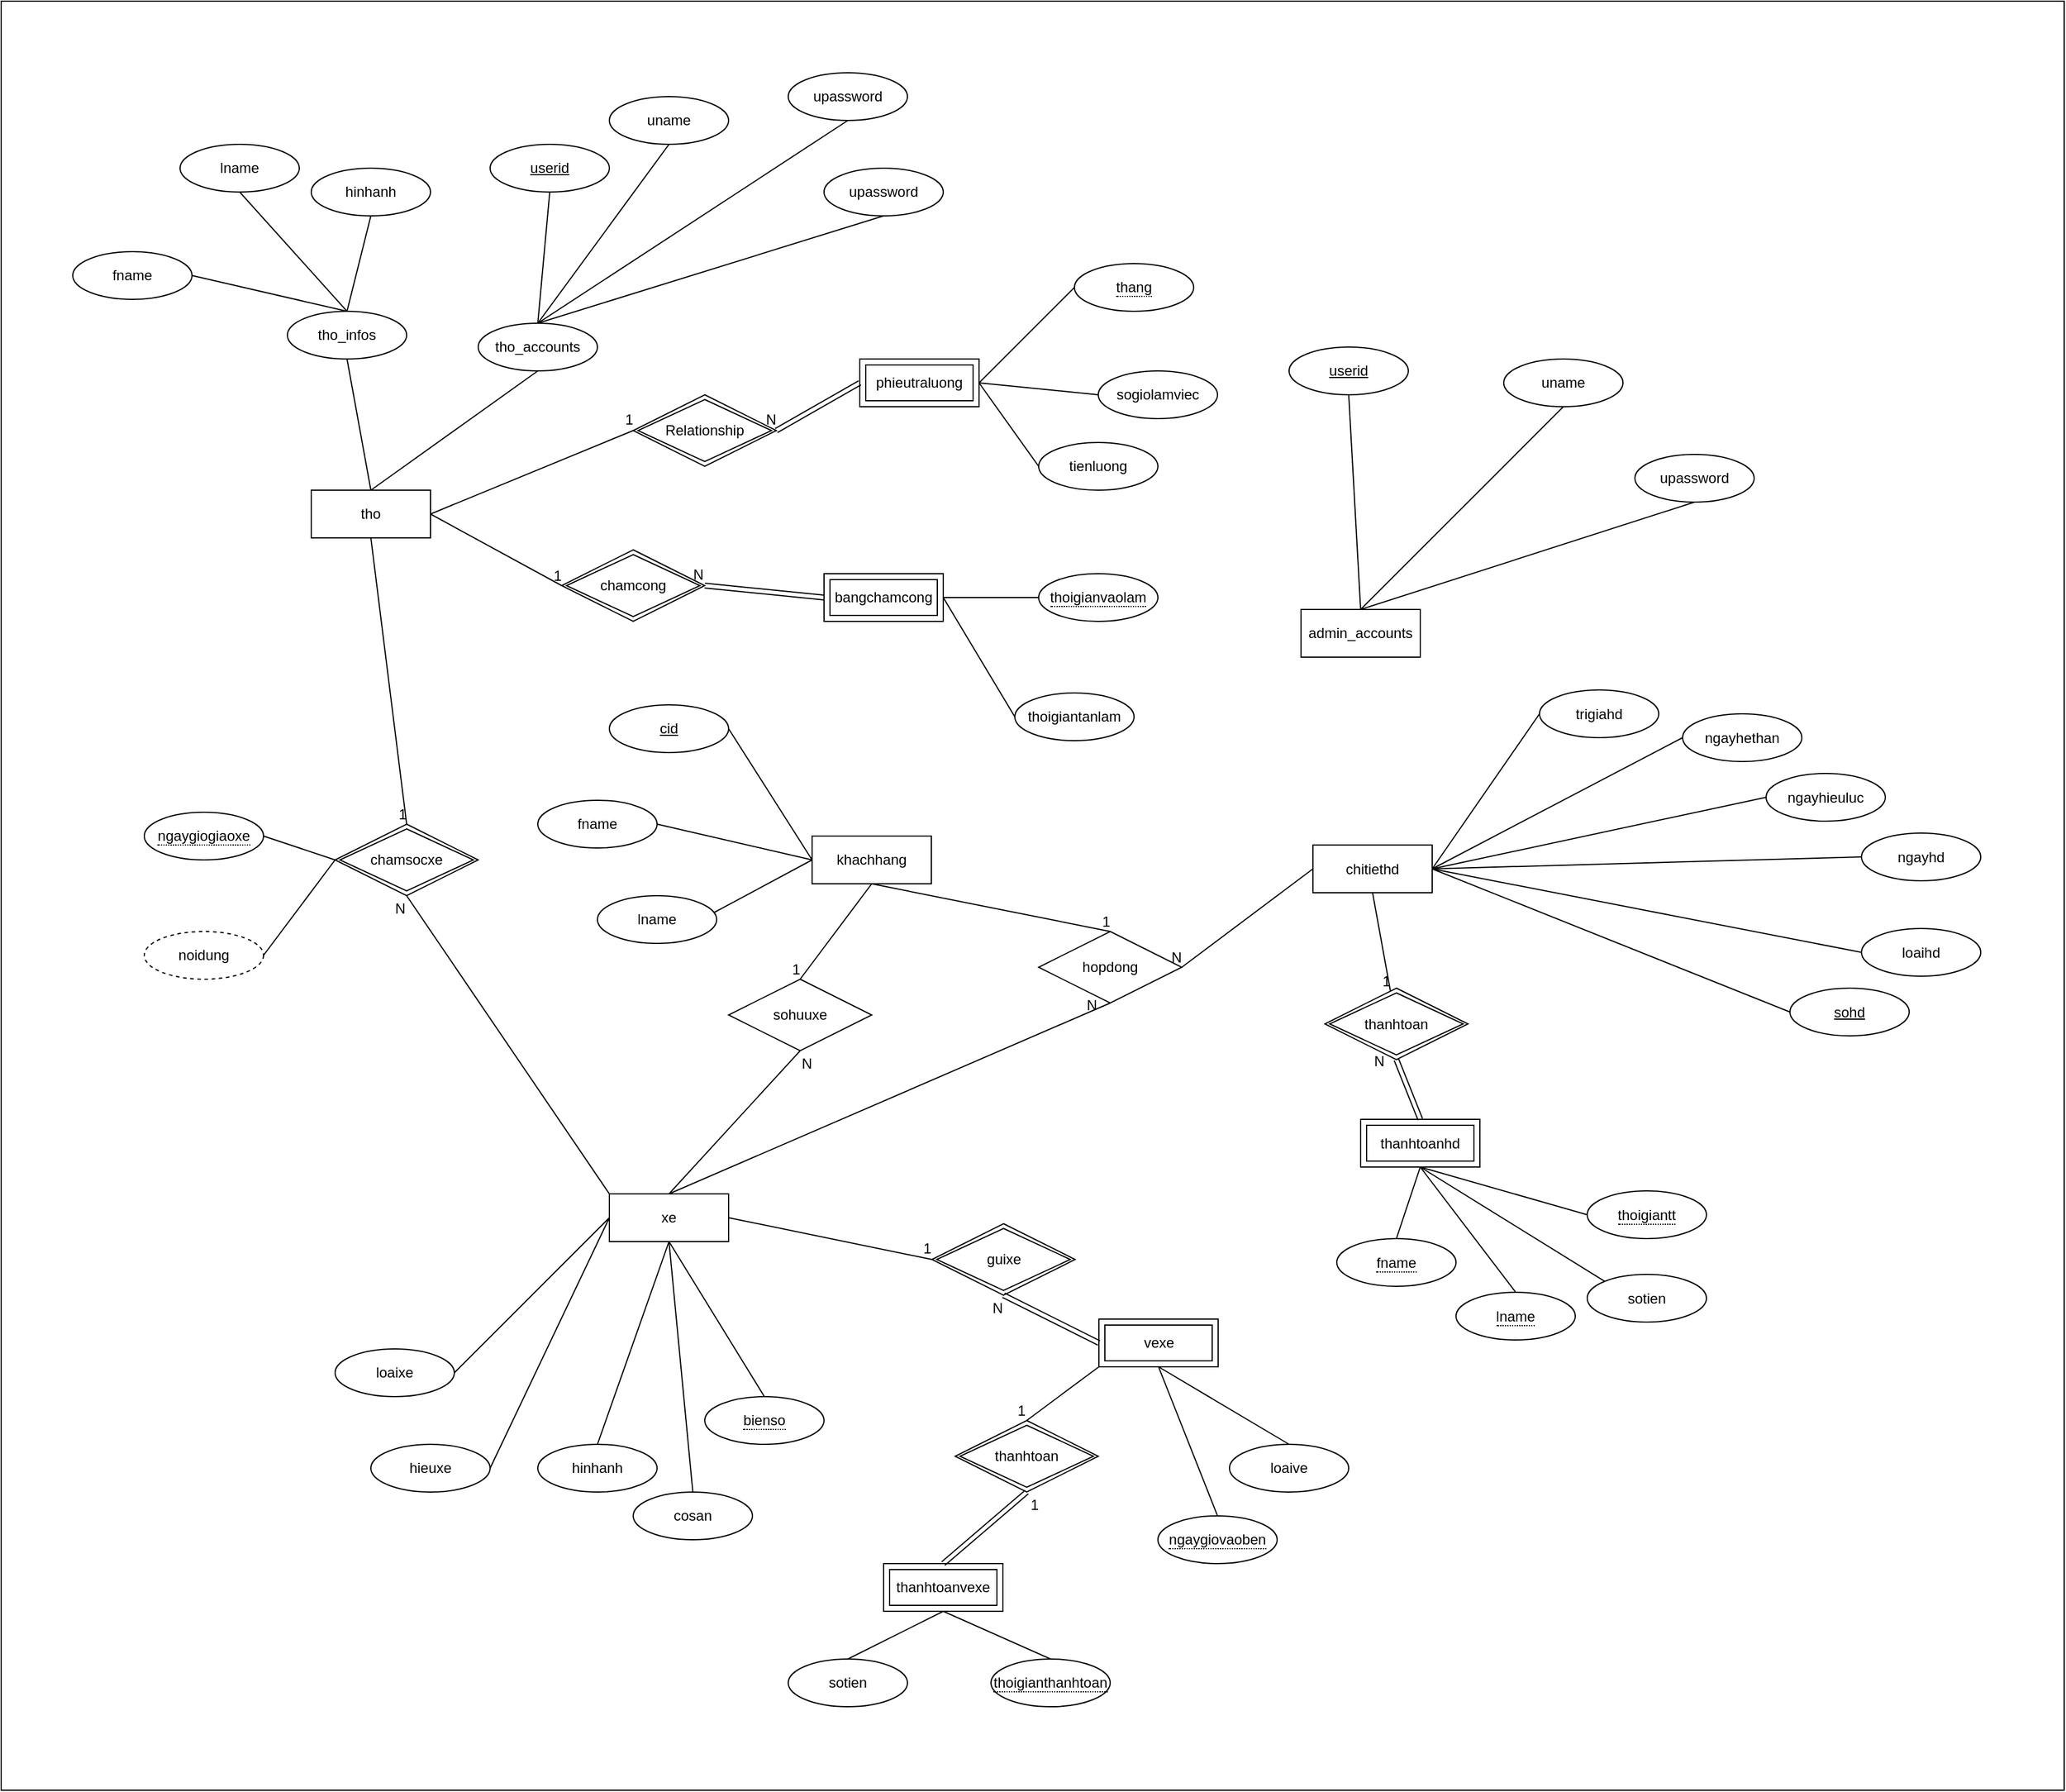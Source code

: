 <mxfile version="14.1.8" type="github">
  <diagram id="ImBW31V8x73wGrtlTKoX" name="Page-1">
    <mxGraphModel dx="7574" dy="1643" grid="1" gridSize="10" guides="1" tooltips="1" connect="1" arrows="1" fold="1" page="1" pageScale="1" pageWidth="4681" pageHeight="3300" math="0" shadow="0">
      <root>
        <mxCell id="0" />
        <mxCell id="1" parent="0" />
        <mxCell id="OUJD9KQhDzFp4-pU_mud-135" value="" style="rounded=0;whiteSpace=wrap;html=1;" vertex="1" parent="1">
          <mxGeometry x="-310" y="120" width="1730" height="1500" as="geometry" />
        </mxCell>
        <mxCell id="q2AAvGgdGorAU4NdcMrt-27" value="admin_accounts" style="whiteSpace=wrap;html=1;align=center;" parent="1" vertex="1">
          <mxGeometry x="780" y="630" width="100" height="40" as="geometry" />
        </mxCell>
        <mxCell id="q2AAvGgdGorAU4NdcMrt-29" value="userid" style="ellipse;whiteSpace=wrap;html=1;align=center;fontStyle=4;" parent="1" vertex="1">
          <mxGeometry x="770" y="410" width="100" height="40" as="geometry" />
        </mxCell>
        <mxCell id="q2AAvGgdGorAU4NdcMrt-30" value="" style="endArrow=none;html=1;rounded=0;exitX=0.5;exitY=1;exitDx=0;exitDy=0;entryX=0.5;entryY=0;entryDx=0;entryDy=0;" parent="1" source="q2AAvGgdGorAU4NdcMrt-29" target="q2AAvGgdGorAU4NdcMrt-27" edge="1">
          <mxGeometry relative="1" as="geometry">
            <mxPoint x="790" y="590" as="sourcePoint" />
            <mxPoint x="950" y="590" as="targetPoint" />
          </mxGeometry>
        </mxCell>
        <mxCell id="q2AAvGgdGorAU4NdcMrt-31" value="uname" style="ellipse;whiteSpace=wrap;html=1;align=center;" parent="1" vertex="1">
          <mxGeometry x="950" y="420" width="100" height="40" as="geometry" />
        </mxCell>
        <mxCell id="q2AAvGgdGorAU4NdcMrt-32" value="upassword" style="ellipse;whiteSpace=wrap;html=1;align=center;" parent="1" vertex="1">
          <mxGeometry x="1060" y="500" width="100" height="40" as="geometry" />
        </mxCell>
        <mxCell id="q2AAvGgdGorAU4NdcMrt-33" value="" style="endArrow=none;html=1;rounded=0;exitX=0.5;exitY=1;exitDx=0;exitDy=0;entryX=0.5;entryY=0;entryDx=0;entryDy=0;" parent="1" source="q2AAvGgdGorAU4NdcMrt-31" target="q2AAvGgdGorAU4NdcMrt-27" edge="1">
          <mxGeometry relative="1" as="geometry">
            <mxPoint x="790" y="590" as="sourcePoint" />
            <mxPoint x="950" y="590" as="targetPoint" />
          </mxGeometry>
        </mxCell>
        <mxCell id="q2AAvGgdGorAU4NdcMrt-35" value="" style="endArrow=none;html=1;rounded=0;entryX=0.5;entryY=1;entryDx=0;entryDy=0;exitX=0.5;exitY=0;exitDx=0;exitDy=0;" parent="1" target="q2AAvGgdGorAU4NdcMrt-32" edge="1" source="q2AAvGgdGorAU4NdcMrt-27">
          <mxGeometry relative="1" as="geometry">
            <mxPoint x="870" y="570" as="sourcePoint" />
            <mxPoint x="950" y="590" as="targetPoint" />
          </mxGeometry>
        </mxCell>
        <mxCell id="q2AAvGgdGorAU4NdcMrt-37" value="userid" style="ellipse;whiteSpace=wrap;html=1;align=center;fontStyle=4;" parent="1" vertex="1">
          <mxGeometry x="100" y="240" width="100" height="40" as="geometry" />
        </mxCell>
        <mxCell id="q2AAvGgdGorAU4NdcMrt-38" value="" style="endArrow=none;html=1;rounded=0;exitX=0.5;exitY=1;exitDx=0;exitDy=0;entryX=0.5;entryY=0;entryDx=0;entryDy=0;" parent="1" source="q2AAvGgdGorAU4NdcMrt-37" target="OUJD9KQhDzFp4-pU_mud-65" edge="1">
          <mxGeometry relative="1" as="geometry">
            <mxPoint x="50" y="490" as="sourcePoint" />
            <mxPoint x="90" y="480" as="targetPoint" />
          </mxGeometry>
        </mxCell>
        <mxCell id="q2AAvGgdGorAU4NdcMrt-39" value="uname" style="ellipse;whiteSpace=wrap;html=1;align=center;" parent="1" vertex="1">
          <mxGeometry x="200" y="200" width="100" height="40" as="geometry" />
        </mxCell>
        <mxCell id="q2AAvGgdGorAU4NdcMrt-40" value="upassword" style="ellipse;whiteSpace=wrap;html=1;align=center;" parent="1" vertex="1">
          <mxGeometry x="350" y="180" width="100" height="40" as="geometry" />
        </mxCell>
        <mxCell id="q2AAvGgdGorAU4NdcMrt-41" value="" style="endArrow=none;html=1;rounded=0;exitX=0.5;exitY=1;exitDx=0;exitDy=0;entryX=0.5;entryY=0;entryDx=0;entryDy=0;" parent="1" source="q2AAvGgdGorAU4NdcMrt-39" target="OUJD9KQhDzFp4-pU_mud-65" edge="1">
          <mxGeometry relative="1" as="geometry">
            <mxPoint x="50" y="490" as="sourcePoint" />
            <mxPoint x="120" y="480" as="targetPoint" />
          </mxGeometry>
        </mxCell>
        <mxCell id="q2AAvGgdGorAU4NdcMrt-42" value="" style="endArrow=none;html=1;rounded=0;entryX=0.5;entryY=1;entryDx=0;entryDy=0;exitX=0.5;exitY=0;exitDx=0;exitDy=0;" parent="1" target="q2AAvGgdGorAU4NdcMrt-40" edge="1" source="OUJD9KQhDzFp4-pU_mud-65">
          <mxGeometry relative="1" as="geometry">
            <mxPoint x="130" y="470" as="sourcePoint" />
            <mxPoint x="210" y="490" as="targetPoint" />
          </mxGeometry>
        </mxCell>
        <mxCell id="q2AAvGgdGorAU4NdcMrt-43" value="upassword" style="ellipse;whiteSpace=wrap;html=1;align=center;" parent="1" vertex="1">
          <mxGeometry x="380" y="260" width="100" height="40" as="geometry" />
        </mxCell>
        <mxCell id="q2AAvGgdGorAU4NdcMrt-47" value="" style="endArrow=none;html=1;rounded=0;entryX=0.5;entryY=1;entryDx=0;entryDy=0;exitX=0.5;exitY=0;exitDx=0;exitDy=0;" parent="1" source="OUJD9KQhDzFp4-pU_mud-65" target="q2AAvGgdGorAU4NdcMrt-43" edge="1">
          <mxGeometry relative="1" as="geometry">
            <mxPoint x="90" y="480" as="sourcePoint" />
            <mxPoint x="190" y="480" as="targetPoint" />
          </mxGeometry>
        </mxCell>
        <mxCell id="OUJD9KQhDzFp4-pU_mud-1" value="khachhang" style="whiteSpace=wrap;html=1;align=center;" vertex="1" parent="1">
          <mxGeometry x="370" y="820" width="100" height="40" as="geometry" />
        </mxCell>
        <mxCell id="OUJD9KQhDzFp4-pU_mud-2" value="cid" style="ellipse;whiteSpace=wrap;html=1;align=center;fontStyle=4;" vertex="1" parent="1">
          <mxGeometry x="200" y="710" width="100" height="40" as="geometry" />
        </mxCell>
        <mxCell id="OUJD9KQhDzFp4-pU_mud-3" value="fname" style="ellipse;whiteSpace=wrap;html=1;align=center;" vertex="1" parent="1">
          <mxGeometry x="140" y="790" width="100" height="40" as="geometry" />
        </mxCell>
        <mxCell id="OUJD9KQhDzFp4-pU_mud-4" value="lname" style="ellipse;whiteSpace=wrap;html=1;align=center;" vertex="1" parent="1">
          <mxGeometry x="190" y="870" width="100" height="40" as="geometry" />
        </mxCell>
        <mxCell id="OUJD9KQhDzFp4-pU_mud-5" value="" style="endArrow=none;html=1;rounded=0;exitX=1;exitY=0.5;exitDx=0;exitDy=0;entryX=0;entryY=0.5;entryDx=0;entryDy=0;" edge="1" parent="1" source="OUJD9KQhDzFp4-pU_mud-3" target="OUJD9KQhDzFp4-pU_mud-1">
          <mxGeometry relative="1" as="geometry">
            <mxPoint x="280" y="840" as="sourcePoint" />
            <mxPoint x="440" y="840" as="targetPoint" />
          </mxGeometry>
        </mxCell>
        <mxCell id="OUJD9KQhDzFp4-pU_mud-6" value="" style="endArrow=none;html=1;rounded=0;exitX=0.98;exitY=0.35;exitDx=0;exitDy=0;exitPerimeter=0;entryX=0;entryY=0.5;entryDx=0;entryDy=0;" edge="1" parent="1" source="OUJD9KQhDzFp4-pU_mud-4" target="OUJD9KQhDzFp4-pU_mud-1">
          <mxGeometry relative="1" as="geometry">
            <mxPoint x="280" y="840" as="sourcePoint" />
            <mxPoint x="440" y="840" as="targetPoint" />
          </mxGeometry>
        </mxCell>
        <mxCell id="OUJD9KQhDzFp4-pU_mud-7" value="" style="endArrow=none;html=1;rounded=0;exitX=1;exitY=0.5;exitDx=0;exitDy=0;entryX=0;entryY=0.5;entryDx=0;entryDy=0;" edge="1" parent="1" source="OUJD9KQhDzFp4-pU_mud-2" target="OUJD9KQhDzFp4-pU_mud-1">
          <mxGeometry relative="1" as="geometry">
            <mxPoint x="280" y="840" as="sourcePoint" />
            <mxPoint x="440" y="840" as="targetPoint" />
          </mxGeometry>
        </mxCell>
        <mxCell id="OUJD9KQhDzFp4-pU_mud-8" value="xe" style="whiteSpace=wrap;html=1;align=center;" vertex="1" parent="1">
          <mxGeometry x="200" y="1120" width="100" height="40" as="geometry" />
        </mxCell>
        <mxCell id="OUJD9KQhDzFp4-pU_mud-9" value="&lt;span style=&quot;border-bottom: 1px dotted&quot;&gt;bienso&lt;/span&gt;" style="ellipse;whiteSpace=wrap;html=1;align=center;" vertex="1" parent="1">
          <mxGeometry x="280" y="1290" width="100" height="40" as="geometry" />
        </mxCell>
        <mxCell id="OUJD9KQhDzFp4-pU_mud-10" value="loaixe" style="ellipse;whiteSpace=wrap;html=1;align=center;" vertex="1" parent="1">
          <mxGeometry x="-30" y="1250" width="100" height="40" as="geometry" />
        </mxCell>
        <mxCell id="OUJD9KQhDzFp4-pU_mud-11" value="hinhanh" style="ellipse;whiteSpace=wrap;html=1;align=center;" vertex="1" parent="1">
          <mxGeometry x="140" y="1330" width="100" height="40" as="geometry" />
        </mxCell>
        <mxCell id="OUJD9KQhDzFp4-pU_mud-12" value="hieuxe" style="ellipse;whiteSpace=wrap;html=1;align=center;" vertex="1" parent="1">
          <mxGeometry y="1330" width="100" height="40" as="geometry" />
        </mxCell>
        <mxCell id="OUJD9KQhDzFp4-pU_mud-13" value="" style="endArrow=none;html=1;rounded=0;exitX=1;exitY=0.5;exitDx=0;exitDy=0;entryX=0;entryY=0.5;entryDx=0;entryDy=0;" edge="1" parent="1" source="OUJD9KQhDzFp4-pU_mud-10" target="OUJD9KQhDzFp4-pU_mud-8">
          <mxGeometry relative="1" as="geometry">
            <mxPoint x="60" y="1060" as="sourcePoint" />
            <mxPoint x="220" y="1060" as="targetPoint" />
          </mxGeometry>
        </mxCell>
        <mxCell id="OUJD9KQhDzFp4-pU_mud-14" value="" style="endArrow=none;html=1;rounded=0;exitX=1;exitY=0.5;exitDx=0;exitDy=0;entryX=0;entryY=0.5;entryDx=0;entryDy=0;" edge="1" parent="1" source="OUJD9KQhDzFp4-pU_mud-12" target="OUJD9KQhDzFp4-pU_mud-8">
          <mxGeometry relative="1" as="geometry">
            <mxPoint x="50" y="1160" as="sourcePoint" />
            <mxPoint x="210" y="1150" as="targetPoint" />
          </mxGeometry>
        </mxCell>
        <mxCell id="OUJD9KQhDzFp4-pU_mud-15" value="" style="endArrow=none;html=1;rounded=0;exitX=0.5;exitY=0;exitDx=0;exitDy=0;entryX=0.5;entryY=1;entryDx=0;entryDy=0;" edge="1" parent="1" source="OUJD9KQhDzFp4-pU_mud-11" target="OUJD9KQhDzFp4-pU_mud-8">
          <mxGeometry relative="1" as="geometry">
            <mxPoint x="80" y="1230" as="sourcePoint" />
            <mxPoint x="210" y="1150" as="targetPoint" />
          </mxGeometry>
        </mxCell>
        <mxCell id="OUJD9KQhDzFp4-pU_mud-16" value="" style="endArrow=none;html=1;rounded=0;exitX=0.5;exitY=0;exitDx=0;exitDy=0;entryX=0.5;entryY=1;entryDx=0;entryDy=0;" edge="1" parent="1" source="OUJD9KQhDzFp4-pU_mud-9" target="OUJD9KQhDzFp4-pU_mud-8">
          <mxGeometry relative="1" as="geometry">
            <mxPoint x="140" y="1270" as="sourcePoint" />
            <mxPoint x="260" y="1170" as="targetPoint" />
          </mxGeometry>
        </mxCell>
        <mxCell id="OUJD9KQhDzFp4-pU_mud-17" value="cosan" style="ellipse;whiteSpace=wrap;html=1;align=center;" vertex="1" parent="1">
          <mxGeometry x="220" y="1370" width="100" height="40" as="geometry" />
        </mxCell>
        <mxCell id="OUJD9KQhDzFp4-pU_mud-18" value="" style="endArrow=none;html=1;rounded=0;entryX=0.5;entryY=0;entryDx=0;entryDy=0;exitX=0.5;exitY=1;exitDx=0;exitDy=0;" edge="1" parent="1" source="OUJD9KQhDzFp4-pU_mud-8" target="OUJD9KQhDzFp4-pU_mud-17">
          <mxGeometry relative="1" as="geometry">
            <mxPoint x="60" y="1160" as="sourcePoint" />
            <mxPoint x="220" y="1160" as="targetPoint" />
          </mxGeometry>
        </mxCell>
        <mxCell id="OUJD9KQhDzFp4-pU_mud-19" value="sohuuxe" style="shape=rhombus;perimeter=rhombusPerimeter;whiteSpace=wrap;html=1;align=center;" vertex="1" parent="1">
          <mxGeometry x="300" y="940" width="120" height="60" as="geometry" />
        </mxCell>
        <mxCell id="OUJD9KQhDzFp4-pU_mud-20" value="chitiethd" style="whiteSpace=wrap;html=1;align=center;" vertex="1" parent="1">
          <mxGeometry x="790" y="827.5" width="100" height="40" as="geometry" />
        </mxCell>
        <mxCell id="OUJD9KQhDzFp4-pU_mud-21" value="sohd" style="ellipse;whiteSpace=wrap;html=1;align=center;fontStyle=4;" vertex="1" parent="1">
          <mxGeometry x="1190" y="947.5" width="100" height="40" as="geometry" />
        </mxCell>
        <mxCell id="OUJD9KQhDzFp4-pU_mud-22" value="loaihd" style="ellipse;whiteSpace=wrap;html=1;align=center;" vertex="1" parent="1">
          <mxGeometry x="1250" y="897.5" width="100" height="40" as="geometry" />
        </mxCell>
        <mxCell id="OUJD9KQhDzFp4-pU_mud-23" value="ngayhd" style="ellipse;whiteSpace=wrap;html=1;align=center;" vertex="1" parent="1">
          <mxGeometry x="1250" y="817.5" width="100" height="40" as="geometry" />
        </mxCell>
        <mxCell id="OUJD9KQhDzFp4-pU_mud-24" value="ngayhieuluc" style="ellipse;whiteSpace=wrap;html=1;align=center;" vertex="1" parent="1">
          <mxGeometry x="1170" y="767.5" width="100" height="40" as="geometry" />
        </mxCell>
        <mxCell id="OUJD9KQhDzFp4-pU_mud-25" value="ngayhethan" style="ellipse;whiteSpace=wrap;html=1;align=center;" vertex="1" parent="1">
          <mxGeometry x="1100" y="717.5" width="100" height="40" as="geometry" />
        </mxCell>
        <mxCell id="OUJD9KQhDzFp4-pU_mud-26" value="trigiahd" style="ellipse;whiteSpace=wrap;html=1;align=center;" vertex="1" parent="1">
          <mxGeometry x="980" y="697.5" width="100" height="40" as="geometry" />
        </mxCell>
        <mxCell id="OUJD9KQhDzFp4-pU_mud-27" value="" style="endArrow=none;html=1;rounded=0;exitX=0;exitY=0.5;exitDx=0;exitDy=0;entryX=1;entryY=0.5;entryDx=0;entryDy=0;" edge="1" parent="1" source="OUJD9KQhDzFp4-pU_mud-21" target="OUJD9KQhDzFp4-pU_mud-20">
          <mxGeometry relative="1" as="geometry">
            <mxPoint x="760" y="847.5" as="sourcePoint" />
            <mxPoint x="920" y="847.5" as="targetPoint" />
          </mxGeometry>
        </mxCell>
        <mxCell id="OUJD9KQhDzFp4-pU_mud-28" value="" style="endArrow=none;html=1;rounded=0;exitX=0;exitY=0.5;exitDx=0;exitDy=0;entryX=1;entryY=0.5;entryDx=0;entryDy=0;" edge="1" parent="1" source="OUJD9KQhDzFp4-pU_mud-22" target="OUJD9KQhDzFp4-pU_mud-20">
          <mxGeometry relative="1" as="geometry">
            <mxPoint x="740" y="967.5" as="sourcePoint" />
            <mxPoint x="850" y="877.5" as="targetPoint" />
          </mxGeometry>
        </mxCell>
        <mxCell id="OUJD9KQhDzFp4-pU_mud-29" value="" style="endArrow=none;html=1;rounded=0;exitX=0;exitY=0.5;exitDx=0;exitDy=0;entryX=1;entryY=0.5;entryDx=0;entryDy=0;" edge="1" parent="1" source="OUJD9KQhDzFp4-pU_mud-23" target="OUJD9KQhDzFp4-pU_mud-20">
          <mxGeometry relative="1" as="geometry">
            <mxPoint x="810" y="1037.5" as="sourcePoint" />
            <mxPoint x="850" y="877.5" as="targetPoint" />
          </mxGeometry>
        </mxCell>
        <mxCell id="OUJD9KQhDzFp4-pU_mud-30" value="" style="endArrow=none;html=1;rounded=0;exitX=0;exitY=0.5;exitDx=0;exitDy=0;entryX=1;entryY=0.5;entryDx=0;entryDy=0;" edge="1" parent="1" source="OUJD9KQhDzFp4-pU_mud-24" target="OUJD9KQhDzFp4-pU_mud-20">
          <mxGeometry relative="1" as="geometry">
            <mxPoint x="920" y="1047.5" as="sourcePoint" />
            <mxPoint x="850" y="877.5" as="targetPoint" />
          </mxGeometry>
        </mxCell>
        <mxCell id="OUJD9KQhDzFp4-pU_mud-32" value="" style="endArrow=none;html=1;rounded=0;entryX=0;entryY=0.5;entryDx=0;entryDy=0;exitX=1;exitY=0.5;exitDx=0;exitDy=0;" edge="1" parent="1" source="OUJD9KQhDzFp4-pU_mud-20" target="OUJD9KQhDzFp4-pU_mud-26">
          <mxGeometry relative="1" as="geometry">
            <mxPoint x="760" y="847.5" as="sourcePoint" />
            <mxPoint x="920" y="847.5" as="targetPoint" />
          </mxGeometry>
        </mxCell>
        <mxCell id="OUJD9KQhDzFp4-pU_mud-33" value="" style="endArrow=none;html=1;rounded=0;entryX=0;entryY=0.5;entryDx=0;entryDy=0;exitX=1;exitY=0.5;exitDx=0;exitDy=0;" edge="1" parent="1" source="OUJD9KQhDzFp4-pU_mud-20" target="OUJD9KQhDzFp4-pU_mud-25">
          <mxGeometry relative="1" as="geometry">
            <mxPoint x="760" y="847.5" as="sourcePoint" />
            <mxPoint x="920" y="847.5" as="targetPoint" />
          </mxGeometry>
        </mxCell>
        <mxCell id="OUJD9KQhDzFp4-pU_mud-34" value="" style="endArrow=none;html=1;rounded=0;exitX=0.5;exitY=1;exitDx=0;exitDy=0;entryX=0.5;entryY=0;entryDx=0;entryDy=0;" edge="1" parent="1" source="OUJD9KQhDzFp4-pU_mud-1" target="OUJD9KQhDzFp4-pU_mud-19">
          <mxGeometry relative="1" as="geometry">
            <mxPoint x="700" y="900" as="sourcePoint" />
            <mxPoint x="860" y="900" as="targetPoint" />
          </mxGeometry>
        </mxCell>
        <mxCell id="OUJD9KQhDzFp4-pU_mud-35" value="1" style="resizable=0;html=1;align=right;verticalAlign=bottom;" connectable="0" vertex="1" parent="OUJD9KQhDzFp4-pU_mud-34">
          <mxGeometry x="1" relative="1" as="geometry" />
        </mxCell>
        <mxCell id="OUJD9KQhDzFp4-pU_mud-36" value="" style="endArrow=none;html=1;rounded=0;entryX=0.5;entryY=1;entryDx=0;entryDy=0;exitX=0.5;exitY=0;exitDx=0;exitDy=0;" edge="1" parent="1" source="OUJD9KQhDzFp4-pU_mud-8" target="OUJD9KQhDzFp4-pU_mud-19">
          <mxGeometry relative="1" as="geometry">
            <mxPoint x="620" y="990" as="sourcePoint" />
            <mxPoint x="780" y="990" as="targetPoint" />
          </mxGeometry>
        </mxCell>
        <mxCell id="OUJD9KQhDzFp4-pU_mud-37" value="N" style="resizable=0;html=1;align=right;verticalAlign=bottom;" connectable="0" vertex="1" parent="OUJD9KQhDzFp4-pU_mud-36">
          <mxGeometry x="1" relative="1" as="geometry">
            <mxPoint x="10.25" y="20.08" as="offset" />
          </mxGeometry>
        </mxCell>
        <mxCell id="OUJD9KQhDzFp4-pU_mud-38" value="hopdong" style="shape=rhombus;perimeter=rhombusPerimeter;whiteSpace=wrap;html=1;align=center;" vertex="1" parent="1">
          <mxGeometry x="560" y="900" width="120" height="60" as="geometry" />
        </mxCell>
        <mxCell id="OUJD9KQhDzFp4-pU_mud-39" value="" style="endArrow=none;html=1;rounded=0;exitX=0.5;exitY=1;exitDx=0;exitDy=0;entryX=0.5;entryY=0;entryDx=0;entryDy=0;" edge="1" parent="1" source="OUJD9KQhDzFp4-pU_mud-1" target="OUJD9KQhDzFp4-pU_mud-38">
          <mxGeometry relative="1" as="geometry">
            <mxPoint x="450" y="900" as="sourcePoint" />
            <mxPoint x="780" y="990" as="targetPoint" />
          </mxGeometry>
        </mxCell>
        <mxCell id="OUJD9KQhDzFp4-pU_mud-40" value="1" style="resizable=0;html=1;align=right;verticalAlign=bottom;" connectable="0" vertex="1" parent="OUJD9KQhDzFp4-pU_mud-39">
          <mxGeometry x="1" relative="1" as="geometry" />
        </mxCell>
        <mxCell id="OUJD9KQhDzFp4-pU_mud-43" value="" style="endArrow=none;html=1;rounded=0;exitX=0.5;exitY=0;exitDx=0;exitDy=0;entryX=0.5;entryY=1;entryDx=0;entryDy=0;" edge="1" parent="1" source="OUJD9KQhDzFp4-pU_mud-8" target="OUJD9KQhDzFp4-pU_mud-38">
          <mxGeometry relative="1" as="geometry">
            <mxPoint x="590" y="1040" as="sourcePoint" />
            <mxPoint x="780" y="990" as="targetPoint" />
          </mxGeometry>
        </mxCell>
        <mxCell id="OUJD9KQhDzFp4-pU_mud-44" value="N" style="resizable=0;html=1;align=right;verticalAlign=bottom;" connectable="0" vertex="1" parent="OUJD9KQhDzFp4-pU_mud-43">
          <mxGeometry x="1" relative="1" as="geometry">
            <mxPoint x="-10.21" y="10.43" as="offset" />
          </mxGeometry>
        </mxCell>
        <mxCell id="OUJD9KQhDzFp4-pU_mud-45" value="" style="endArrow=none;html=1;rounded=0;exitX=0;exitY=0.5;exitDx=0;exitDy=0;entryX=1;entryY=0.5;entryDx=0;entryDy=0;" edge="1" parent="1" source="OUJD9KQhDzFp4-pU_mud-20" target="OUJD9KQhDzFp4-pU_mud-38">
          <mxGeometry relative="1" as="geometry">
            <mxPoint x="770" y="1000" as="sourcePoint" />
            <mxPoint x="780" y="990" as="targetPoint" />
          </mxGeometry>
        </mxCell>
        <mxCell id="OUJD9KQhDzFp4-pU_mud-46" value="N" style="resizable=0;html=1;align=right;verticalAlign=bottom;" connectable="0" vertex="1" parent="OUJD9KQhDzFp4-pU_mud-45">
          <mxGeometry x="1" relative="1" as="geometry" />
        </mxCell>
        <mxCell id="OUJD9KQhDzFp4-pU_mud-47" value="vexe" style="shape=ext;margin=3;double=1;whiteSpace=wrap;html=1;align=center;" vertex="1" parent="1">
          <mxGeometry x="610.52" y="1225" width="100" height="40" as="geometry" />
        </mxCell>
        <mxCell id="OUJD9KQhDzFp4-pU_mud-48" value="&lt;span style=&quot;border-bottom: 1px dotted&quot;&gt;ngaygiovaoben&lt;/span&gt;" style="ellipse;whiteSpace=wrap;html=1;align=center;" vertex="1" parent="1">
          <mxGeometry x="660" y="1390" width="100" height="40" as="geometry" />
        </mxCell>
        <mxCell id="OUJD9KQhDzFp4-pU_mud-49" value="loaive" style="ellipse;whiteSpace=wrap;html=1;align=center;" vertex="1" parent="1">
          <mxGeometry x="720" y="1330" width="100" height="40" as="geometry" />
        </mxCell>
        <mxCell id="OUJD9KQhDzFp4-pU_mud-50" value="" style="endArrow=none;html=1;rounded=0;exitX=0.5;exitY=1;exitDx=0;exitDy=0;entryX=0.5;entryY=0;entryDx=0;entryDy=0;" edge="1" parent="1" source="OUJD9KQhDzFp4-pU_mud-47" target="OUJD9KQhDzFp4-pU_mud-48">
          <mxGeometry relative="1" as="geometry">
            <mxPoint x="670.52" y="1275" as="sourcePoint" />
            <mxPoint x="820.52" y="1275" as="targetPoint" />
          </mxGeometry>
        </mxCell>
        <mxCell id="OUJD9KQhDzFp4-pU_mud-51" value="" style="endArrow=none;html=1;rounded=0;exitX=0.5;exitY=1;exitDx=0;exitDy=0;entryX=0.5;entryY=0;entryDx=0;entryDy=0;" edge="1" parent="1" source="OUJD9KQhDzFp4-pU_mud-47" target="OUJD9KQhDzFp4-pU_mud-49">
          <mxGeometry relative="1" as="geometry">
            <mxPoint x="670.52" y="1275" as="sourcePoint" />
            <mxPoint x="610.52" y="1365" as="targetPoint" />
          </mxGeometry>
        </mxCell>
        <mxCell id="OUJD9KQhDzFp4-pU_mud-52" value="guixe" style="shape=rhombus;double=1;perimeter=rhombusPerimeter;whiteSpace=wrap;html=1;align=center;" vertex="1" parent="1">
          <mxGeometry x="470.52" y="1145" width="120" height="60" as="geometry" />
        </mxCell>
        <mxCell id="OUJD9KQhDzFp4-pU_mud-53" value="" style="endArrow=none;html=1;rounded=0;exitX=1;exitY=0.5;exitDx=0;exitDy=0;entryX=0;entryY=0.5;entryDx=0;entryDy=0;" edge="1" parent="1" source="OUJD9KQhDzFp4-pU_mud-8" target="OUJD9KQhDzFp4-pU_mud-52">
          <mxGeometry relative="1" as="geometry">
            <mxPoint x="810" y="1020" as="sourcePoint" />
            <mxPoint x="970" y="1020" as="targetPoint" />
          </mxGeometry>
        </mxCell>
        <mxCell id="OUJD9KQhDzFp4-pU_mud-54" value="1" style="resizable=0;html=1;align=right;verticalAlign=bottom;" connectable="0" vertex="1" parent="OUJD9KQhDzFp4-pU_mud-53">
          <mxGeometry x="1" relative="1" as="geometry" />
        </mxCell>
        <mxCell id="OUJD9KQhDzFp4-pU_mud-55" value="" style="shape=link;html=1;rounded=0;entryX=0.5;entryY=1;entryDx=0;entryDy=0;exitX=0;exitY=0.5;exitDx=0;exitDy=0;" edge="1" parent="1" source="OUJD9KQhDzFp4-pU_mud-47" target="OUJD9KQhDzFp4-pU_mud-52">
          <mxGeometry relative="1" as="geometry">
            <mxPoint x="670.52" y="1065" as="sourcePoint" />
            <mxPoint x="830.52" y="1065" as="targetPoint" />
          </mxGeometry>
        </mxCell>
        <mxCell id="OUJD9KQhDzFp4-pU_mud-56" value="N" style="resizable=0;html=1;align=right;verticalAlign=bottom;" connectable="0" vertex="1" parent="OUJD9KQhDzFp4-pU_mud-55">
          <mxGeometry x="1" relative="1" as="geometry">
            <mxPoint x="-0.4" y="19.8" as="offset" />
          </mxGeometry>
        </mxCell>
        <mxCell id="OUJD9KQhDzFp4-pU_mud-57" value="chamsocxe" style="shape=rhombus;double=1;perimeter=rhombusPerimeter;whiteSpace=wrap;html=1;align=center;" vertex="1" parent="1">
          <mxGeometry x="-30" y="810" width="120" height="60" as="geometry" />
        </mxCell>
        <mxCell id="OUJD9KQhDzFp4-pU_mud-60" value="lname" style="ellipse;whiteSpace=wrap;html=1;align=center;" vertex="1" parent="1">
          <mxGeometry x="-160" y="240" width="100" height="40" as="geometry" />
        </mxCell>
        <mxCell id="OUJD9KQhDzFp4-pU_mud-61" value="hinhanh" style="ellipse;whiteSpace=wrap;html=1;align=center;" vertex="1" parent="1">
          <mxGeometry x="-50" y="260" width="100" height="40" as="geometry" />
        </mxCell>
        <mxCell id="OUJD9KQhDzFp4-pU_mud-62" value="fname" style="ellipse;whiteSpace=wrap;html=1;align=center;" vertex="1" parent="1">
          <mxGeometry x="-250" y="330" width="100" height="40" as="geometry" />
        </mxCell>
        <mxCell id="OUJD9KQhDzFp4-pU_mud-63" value="tho_infos" style="ellipse;whiteSpace=wrap;html=1;align=center;" vertex="1" parent="1">
          <mxGeometry x="-70" y="380" width="100" height="40" as="geometry" />
        </mxCell>
        <mxCell id="OUJD9KQhDzFp4-pU_mud-64" value="tho" style="whiteSpace=wrap;html=1;align=center;" vertex="1" parent="1">
          <mxGeometry x="-50" y="530" width="100" height="40" as="geometry" />
        </mxCell>
        <mxCell id="OUJD9KQhDzFp4-pU_mud-65" value="tho_accounts" style="ellipse;whiteSpace=wrap;html=1;align=center;" vertex="1" parent="1">
          <mxGeometry x="90" y="390" width="100" height="40" as="geometry" />
        </mxCell>
        <mxCell id="OUJD9KQhDzFp4-pU_mud-67" value="" style="endArrow=none;html=1;rounded=0;entryX=0.5;entryY=0;entryDx=0;entryDy=0;exitX=0.5;exitY=1;exitDx=0;exitDy=0;" edge="1" parent="1" source="OUJD9KQhDzFp4-pU_mud-63" target="OUJD9KQhDzFp4-pU_mud-64">
          <mxGeometry relative="1" as="geometry">
            <mxPoint x="-170" y="480" as="sourcePoint" />
            <mxPoint x="-10" y="480" as="targetPoint" />
          </mxGeometry>
        </mxCell>
        <mxCell id="OUJD9KQhDzFp4-pU_mud-70" value="" style="endArrow=none;html=1;rounded=0;entryX=0.5;entryY=1;entryDx=0;entryDy=0;exitX=0.5;exitY=0;exitDx=0;exitDy=0;" edge="1" parent="1" source="OUJD9KQhDzFp4-pU_mud-64" target="OUJD9KQhDzFp4-pU_mud-65">
          <mxGeometry relative="1" as="geometry">
            <mxPoint x="-170" y="480" as="sourcePoint" />
            <mxPoint x="-10" y="480" as="targetPoint" />
          </mxGeometry>
        </mxCell>
        <mxCell id="OUJD9KQhDzFp4-pU_mud-71" value="" style="endArrow=none;html=1;rounded=0;entryX=0.5;entryY=1;entryDx=0;entryDy=0;exitX=0.5;exitY=0;exitDx=0;exitDy=0;" edge="1" parent="1" source="OUJD9KQhDzFp4-pU_mud-63" target="OUJD9KQhDzFp4-pU_mud-61">
          <mxGeometry relative="1" as="geometry">
            <mxPoint x="-40" y="460" as="sourcePoint" />
            <mxPoint x="120" y="460" as="targetPoint" />
          </mxGeometry>
        </mxCell>
        <mxCell id="OUJD9KQhDzFp4-pU_mud-72" value="" style="endArrow=none;html=1;rounded=0;exitX=0.5;exitY=1;exitDx=0;exitDy=0;entryX=0.5;entryY=0;entryDx=0;entryDy=0;" edge="1" parent="1" source="OUJD9KQhDzFp4-pU_mud-60" target="OUJD9KQhDzFp4-pU_mud-63">
          <mxGeometry relative="1" as="geometry">
            <mxPoint x="-40" y="460" as="sourcePoint" />
            <mxPoint x="120" y="460" as="targetPoint" />
          </mxGeometry>
        </mxCell>
        <mxCell id="OUJD9KQhDzFp4-pU_mud-73" value="" style="endArrow=none;html=1;rounded=0;exitX=1;exitY=0.5;exitDx=0;exitDy=0;entryX=0.5;entryY=0;entryDx=0;entryDy=0;" edge="1" parent="1" source="OUJD9KQhDzFp4-pU_mud-62" target="OUJD9KQhDzFp4-pU_mud-63">
          <mxGeometry relative="1" as="geometry">
            <mxPoint x="-40" y="460" as="sourcePoint" />
            <mxPoint x="120" y="460" as="targetPoint" />
          </mxGeometry>
        </mxCell>
        <mxCell id="OUJD9KQhDzFp4-pU_mud-74" value="" style="endArrow=none;html=1;rounded=0;exitX=0.5;exitY=1;exitDx=0;exitDy=0;entryX=0.5;entryY=0;entryDx=0;entryDy=0;" edge="1" parent="1" source="OUJD9KQhDzFp4-pU_mud-64" target="OUJD9KQhDzFp4-pU_mud-57">
          <mxGeometry relative="1" as="geometry">
            <mxPoint x="-190" y="770" as="sourcePoint" />
            <mxPoint x="-30" y="770" as="targetPoint" />
          </mxGeometry>
        </mxCell>
        <mxCell id="OUJD9KQhDzFp4-pU_mud-75" value="1" style="resizable=0;html=1;align=right;verticalAlign=bottom;" connectable="0" vertex="1" parent="OUJD9KQhDzFp4-pU_mud-74">
          <mxGeometry x="1" relative="1" as="geometry" />
        </mxCell>
        <mxCell id="OUJD9KQhDzFp4-pU_mud-76" value="" style="endArrow=none;html=1;rounded=0;exitX=0;exitY=0;exitDx=0;exitDy=0;entryX=0.5;entryY=1;entryDx=0;entryDy=0;" edge="1" parent="1" source="OUJD9KQhDzFp4-pU_mud-8" target="OUJD9KQhDzFp4-pU_mud-57">
          <mxGeometry relative="1" as="geometry">
            <mxPoint x="-180" y="990" as="sourcePoint" />
            <mxPoint x="-20" y="990" as="targetPoint" />
          </mxGeometry>
        </mxCell>
        <mxCell id="OUJD9KQhDzFp4-pU_mud-77" value="N" style="resizable=0;html=1;align=right;verticalAlign=bottom;" connectable="0" vertex="1" parent="OUJD9KQhDzFp4-pU_mud-76">
          <mxGeometry x="1" relative="1" as="geometry">
            <mxPoint x="-0.08" y="19.98" as="offset" />
          </mxGeometry>
        </mxCell>
        <mxCell id="OUJD9KQhDzFp4-pU_mud-78" value="&lt;span style=&quot;border-bottom: 1px dotted&quot;&gt;ngaygiogiaoxe&lt;/span&gt;" style="ellipse;whiteSpace=wrap;html=1;align=center;" vertex="1" parent="1">
          <mxGeometry x="-190" y="800" width="100" height="40" as="geometry" />
        </mxCell>
        <mxCell id="OUJD9KQhDzFp4-pU_mud-79" value="noidung" style="ellipse;whiteSpace=wrap;html=1;align=center;dashed=1;" vertex="1" parent="1">
          <mxGeometry x="-190" y="900" width="100" height="40" as="geometry" />
        </mxCell>
        <mxCell id="OUJD9KQhDzFp4-pU_mud-80" value="" style="endArrow=none;html=1;rounded=0;exitX=1;exitY=0.5;exitDx=0;exitDy=0;entryX=0;entryY=0.5;entryDx=0;entryDy=0;" edge="1" parent="1" source="OUJD9KQhDzFp4-pU_mud-78" target="OUJD9KQhDzFp4-pU_mud-57">
          <mxGeometry relative="1" as="geometry">
            <mxPoint x="10" y="830" as="sourcePoint" />
            <mxPoint x="170" y="830" as="targetPoint" />
          </mxGeometry>
        </mxCell>
        <mxCell id="OUJD9KQhDzFp4-pU_mud-81" value="" style="endArrow=none;html=1;rounded=0;exitX=1;exitY=0.5;exitDx=0;exitDy=0;entryX=0;entryY=0.5;entryDx=0;entryDy=0;" edge="1" parent="1" source="OUJD9KQhDzFp4-pU_mud-79" target="OUJD9KQhDzFp4-pU_mud-57">
          <mxGeometry relative="1" as="geometry">
            <mxPoint x="10" y="830" as="sourcePoint" />
            <mxPoint x="170" y="830" as="targetPoint" />
          </mxGeometry>
        </mxCell>
        <mxCell id="OUJD9KQhDzFp4-pU_mud-82" value="thanhtoanhd" style="shape=ext;margin=3;double=1;whiteSpace=wrap;html=1;align=center;" vertex="1" parent="1">
          <mxGeometry x="830" y="1057.5" width="100" height="40" as="geometry" />
        </mxCell>
        <mxCell id="OUJD9KQhDzFp4-pU_mud-85" value="sotien" style="ellipse;whiteSpace=wrap;html=1;align=center;" vertex="1" parent="1">
          <mxGeometry x="1020" y="1187.5" width="100" height="40" as="geometry" />
        </mxCell>
        <mxCell id="OUJD9KQhDzFp4-pU_mud-86" value="&lt;span style=&quot;border-bottom: 1px dotted&quot;&gt;thoigiantt&lt;/span&gt;" style="ellipse;whiteSpace=wrap;html=1;align=center;" vertex="1" parent="1">
          <mxGeometry x="1020" y="1117.5" width="100" height="40" as="geometry" />
        </mxCell>
        <mxCell id="OUJD9KQhDzFp4-pU_mud-87" value="&lt;span style=&quot;border-bottom: 1px dotted&quot;&gt;lname&lt;/span&gt;" style="ellipse;whiteSpace=wrap;html=1;align=center;" vertex="1" parent="1">
          <mxGeometry x="910" y="1202.5" width="100" height="40" as="geometry" />
        </mxCell>
        <mxCell id="OUJD9KQhDzFp4-pU_mud-88" value="&lt;span style=&quot;border-bottom: 1px dotted&quot;&gt;fname&lt;/span&gt;" style="ellipse;whiteSpace=wrap;html=1;align=center;" vertex="1" parent="1">
          <mxGeometry x="810" y="1157.5" width="100" height="40" as="geometry" />
        </mxCell>
        <mxCell id="OUJD9KQhDzFp4-pU_mud-89" value="" style="endArrow=none;html=1;rounded=0;exitX=0.5;exitY=1;exitDx=0;exitDy=0;entryX=0.5;entryY=0;entryDx=0;entryDy=0;" edge="1" parent="1" source="OUJD9KQhDzFp4-pU_mud-82" target="OUJD9KQhDzFp4-pU_mud-88">
          <mxGeometry relative="1" as="geometry">
            <mxPoint x="660" y="1047.5" as="sourcePoint" />
            <mxPoint x="820" y="1047.5" as="targetPoint" />
          </mxGeometry>
        </mxCell>
        <mxCell id="OUJD9KQhDzFp4-pU_mud-90" value="" style="endArrow=none;html=1;rounded=0;exitX=0;exitY=0.5;exitDx=0;exitDy=0;entryX=0.5;entryY=1;entryDx=0;entryDy=0;" edge="1" parent="1" source="OUJD9KQhDzFp4-pU_mud-86" target="OUJD9KQhDzFp4-pU_mud-82">
          <mxGeometry relative="1" as="geometry">
            <mxPoint x="680" y="1067.5" as="sourcePoint" />
            <mxPoint x="840" y="1067.5" as="targetPoint" />
          </mxGeometry>
        </mxCell>
        <mxCell id="OUJD9KQhDzFp4-pU_mud-91" value="" style="endArrow=none;html=1;rounded=0;exitX=0.5;exitY=1;exitDx=0;exitDy=0;entryX=0.5;entryY=0;entryDx=0;entryDy=0;" edge="1" parent="1" source="OUJD9KQhDzFp4-pU_mud-82" target="OUJD9KQhDzFp4-pU_mud-87">
          <mxGeometry relative="1" as="geometry">
            <mxPoint x="930" y="1197.5" as="sourcePoint" />
            <mxPoint x="1090" y="1197.5" as="targetPoint" />
          </mxGeometry>
        </mxCell>
        <mxCell id="OUJD9KQhDzFp4-pU_mud-92" value="" style="endArrow=none;html=1;rounded=0;exitX=0;exitY=0;exitDx=0;exitDy=0;entryX=0.5;entryY=1;entryDx=0;entryDy=0;" edge="1" parent="1" source="OUJD9KQhDzFp4-pU_mud-85" target="OUJD9KQhDzFp4-pU_mud-82">
          <mxGeometry relative="1" as="geometry">
            <mxPoint x="660" y="1047.5" as="sourcePoint" />
            <mxPoint x="750" y="1057.5" as="targetPoint" />
          </mxGeometry>
        </mxCell>
        <mxCell id="OUJD9KQhDzFp4-pU_mud-93" value="thanhtoan" style="shape=rhombus;double=1;perimeter=rhombusPerimeter;whiteSpace=wrap;html=1;align=center;" vertex="1" parent="1">
          <mxGeometry x="800" y="947.5" width="120" height="60" as="geometry" />
        </mxCell>
        <mxCell id="OUJD9KQhDzFp4-pU_mud-94" value="" style="endArrow=none;html=1;rounded=0;exitX=0.5;exitY=1;exitDx=0;exitDy=0;" edge="1" parent="1" source="OUJD9KQhDzFp4-pU_mud-20" target="OUJD9KQhDzFp4-pU_mud-93">
          <mxGeometry relative="1" as="geometry">
            <mxPoint x="540" y="927.5" as="sourcePoint" />
            <mxPoint x="700" y="927.5" as="targetPoint" />
          </mxGeometry>
        </mxCell>
        <mxCell id="OUJD9KQhDzFp4-pU_mud-95" value="1" style="resizable=0;html=1;align=right;verticalAlign=bottom;" connectable="0" vertex="1" parent="OUJD9KQhDzFp4-pU_mud-94">
          <mxGeometry x="1" relative="1" as="geometry" />
        </mxCell>
        <mxCell id="OUJD9KQhDzFp4-pU_mud-96" value="" style="shape=link;html=1;rounded=0;entryX=0.5;entryY=1;entryDx=0;entryDy=0;exitX=0.5;exitY=0;exitDx=0;exitDy=0;" edge="1" parent="1" source="OUJD9KQhDzFp4-pU_mud-82" target="OUJD9KQhDzFp4-pU_mud-93">
          <mxGeometry relative="1" as="geometry">
            <mxPoint x="660" y="1047.5" as="sourcePoint" />
            <mxPoint x="820" y="1047.5" as="targetPoint" />
          </mxGeometry>
        </mxCell>
        <mxCell id="OUJD9KQhDzFp4-pU_mud-97" value="N" style="resizable=0;html=1;align=right;verticalAlign=bottom;" connectable="0" vertex="1" parent="OUJD9KQhDzFp4-pU_mud-96">
          <mxGeometry x="1" relative="1" as="geometry">
            <mxPoint x="-9.94" y="10.14" as="offset" />
          </mxGeometry>
        </mxCell>
        <mxCell id="OUJD9KQhDzFp4-pU_mud-98" value="thanhtoanvexe" style="shape=ext;margin=3;double=1;whiteSpace=wrap;html=1;align=center;" vertex="1" parent="1">
          <mxGeometry x="430" y="1430" width="100" height="40" as="geometry" />
        </mxCell>
        <mxCell id="OUJD9KQhDzFp4-pU_mud-99" value="&lt;span style=&quot;border-bottom: 1px dotted&quot;&gt;thoigianthanhtoan&lt;/span&gt;" style="ellipse;whiteSpace=wrap;html=1;align=center;" vertex="1" parent="1">
          <mxGeometry x="520" y="1510" width="100" height="40" as="geometry" />
        </mxCell>
        <mxCell id="OUJD9KQhDzFp4-pU_mud-101" value="sotien" style="ellipse;whiteSpace=wrap;html=1;align=center;" vertex="1" parent="1">
          <mxGeometry x="350" y="1510" width="100" height="40" as="geometry" />
        </mxCell>
        <mxCell id="OUJD9KQhDzFp4-pU_mud-102" value="" style="endArrow=none;html=1;rounded=0;exitX=0.5;exitY=0;exitDx=0;exitDy=0;entryX=0.5;entryY=1;entryDx=0;entryDy=0;" edge="1" parent="1" source="OUJD9KQhDzFp4-pU_mud-99" target="OUJD9KQhDzFp4-pU_mud-98">
          <mxGeometry relative="1" as="geometry">
            <mxPoint x="610" y="1400" as="sourcePoint" />
            <mxPoint x="500" y="1490" as="targetPoint" />
          </mxGeometry>
        </mxCell>
        <mxCell id="OUJD9KQhDzFp4-pU_mud-103" value="" style="endArrow=none;html=1;rounded=0;entryX=0.5;entryY=0;entryDx=0;entryDy=0;exitX=0.5;exitY=1;exitDx=0;exitDy=0;" edge="1" parent="1" source="OUJD9KQhDzFp4-pU_mud-98" target="OUJD9KQhDzFp4-pU_mud-101">
          <mxGeometry relative="1" as="geometry">
            <mxPoint x="480" y="1510" as="sourcePoint" />
            <mxPoint x="860" y="1350" as="targetPoint" />
          </mxGeometry>
        </mxCell>
        <mxCell id="OUJD9KQhDzFp4-pU_mud-104" value="thanhtoan" style="shape=rhombus;double=1;perimeter=rhombusPerimeter;whiteSpace=wrap;html=1;align=center;" vertex="1" parent="1">
          <mxGeometry x="490" y="1310" width="120" height="60" as="geometry" />
        </mxCell>
        <mxCell id="OUJD9KQhDzFp4-pU_mud-105" value="" style="endArrow=none;html=1;rounded=0;exitX=0;exitY=1;exitDx=0;exitDy=0;entryX=0.5;entryY=0;entryDx=0;entryDy=0;" edge="1" parent="1" source="OUJD9KQhDzFp4-pU_mud-47" target="OUJD9KQhDzFp4-pU_mud-104">
          <mxGeometry relative="1" as="geometry">
            <mxPoint x="700" y="1290" as="sourcePoint" />
            <mxPoint x="860" y="1290" as="targetPoint" />
          </mxGeometry>
        </mxCell>
        <mxCell id="OUJD9KQhDzFp4-pU_mud-106" value="1" style="resizable=0;html=1;align=right;verticalAlign=bottom;" connectable="0" vertex="1" parent="OUJD9KQhDzFp4-pU_mud-105">
          <mxGeometry x="1" relative="1" as="geometry" />
        </mxCell>
        <mxCell id="OUJD9KQhDzFp4-pU_mud-109" value="" style="shape=link;html=1;rounded=0;exitX=0.5;exitY=0;exitDx=0;exitDy=0;entryX=0.5;entryY=1;entryDx=0;entryDy=0;" edge="1" parent="1" source="OUJD9KQhDzFp4-pU_mud-98" target="OUJD9KQhDzFp4-pU_mud-104">
          <mxGeometry relative="1" as="geometry">
            <mxPoint x="700" y="1290" as="sourcePoint" />
            <mxPoint x="860" y="1290" as="targetPoint" />
          </mxGeometry>
        </mxCell>
        <mxCell id="OUJD9KQhDzFp4-pU_mud-110" value="1" style="resizable=0;html=1;align=right;verticalAlign=bottom;" connectable="0" vertex="1" parent="OUJD9KQhDzFp4-pU_mud-109">
          <mxGeometry x="1" relative="1" as="geometry">
            <mxPoint x="10.33" y="19.72" as="offset" />
          </mxGeometry>
        </mxCell>
        <mxCell id="OUJD9KQhDzFp4-pU_mud-111" value="bangchamcong" style="shape=ext;margin=3;double=1;whiteSpace=wrap;html=1;align=center;" vertex="1" parent="1">
          <mxGeometry x="380" y="600" width="100" height="40" as="geometry" />
        </mxCell>
        <mxCell id="OUJD9KQhDzFp4-pU_mud-112" value="&lt;span style=&quot;border-bottom: 1px dotted&quot;&gt;thoigianvaolam&lt;/span&gt;" style="ellipse;whiteSpace=wrap;html=1;align=center;" vertex="1" parent="1">
          <mxGeometry x="560" y="600" width="100" height="40" as="geometry" />
        </mxCell>
        <mxCell id="OUJD9KQhDzFp4-pU_mud-113" value="thoigiantanlam" style="ellipse;whiteSpace=wrap;html=1;align=center;" vertex="1" parent="1">
          <mxGeometry x="540" y="700" width="100" height="40" as="geometry" />
        </mxCell>
        <mxCell id="OUJD9KQhDzFp4-pU_mud-114" value="" style="endArrow=none;html=1;rounded=0;entryX=0;entryY=0.5;entryDx=0;entryDy=0;exitX=1;exitY=0.5;exitDx=0;exitDy=0;" edge="1" parent="1" source="OUJD9KQhDzFp4-pU_mud-111" target="OUJD9KQhDzFp4-pU_mud-112">
          <mxGeometry relative="1" as="geometry">
            <mxPoint x="99" y="640" as="sourcePoint" />
            <mxPoint x="259" y="640" as="targetPoint" />
          </mxGeometry>
        </mxCell>
        <mxCell id="OUJD9KQhDzFp4-pU_mud-115" value="" style="endArrow=none;html=1;rounded=0;entryX=0;entryY=0.5;entryDx=0;entryDy=0;exitX=1;exitY=0.5;exitDx=0;exitDy=0;" edge="1" parent="1" source="OUJD9KQhDzFp4-pU_mud-111" target="OUJD9KQhDzFp4-pU_mud-113">
          <mxGeometry relative="1" as="geometry">
            <mxPoint x="99" y="640" as="sourcePoint" />
            <mxPoint x="259" y="640" as="targetPoint" />
          </mxGeometry>
        </mxCell>
        <mxCell id="OUJD9KQhDzFp4-pU_mud-116" value="chamcong" style="shape=rhombus;double=1;perimeter=rhombusPerimeter;whiteSpace=wrap;html=1;align=center;" vertex="1" parent="1">
          <mxGeometry x="160" y="580" width="120" height="60" as="geometry" />
        </mxCell>
        <mxCell id="OUJD9KQhDzFp4-pU_mud-117" value="" style="endArrow=none;html=1;rounded=0;exitX=1;exitY=0.5;exitDx=0;exitDy=0;entryX=0;entryY=0.5;entryDx=0;entryDy=0;" edge="1" parent="1" source="OUJD9KQhDzFp4-pU_mud-64" target="OUJD9KQhDzFp4-pU_mud-116">
          <mxGeometry relative="1" as="geometry">
            <mxPoint x="230" y="590" as="sourcePoint" />
            <mxPoint x="390" y="590" as="targetPoint" />
          </mxGeometry>
        </mxCell>
        <mxCell id="OUJD9KQhDzFp4-pU_mud-118" value="1" style="resizable=0;html=1;align=right;verticalAlign=bottom;" connectable="0" vertex="1" parent="OUJD9KQhDzFp4-pU_mud-117">
          <mxGeometry x="1" relative="1" as="geometry" />
        </mxCell>
        <mxCell id="OUJD9KQhDzFp4-pU_mud-119" value="" style="shape=link;html=1;rounded=0;entryX=1;entryY=0.5;entryDx=0;entryDy=0;exitX=0;exitY=0.5;exitDx=0;exitDy=0;" edge="1" parent="1" source="OUJD9KQhDzFp4-pU_mud-111" target="OUJD9KQhDzFp4-pU_mud-116">
          <mxGeometry relative="1" as="geometry">
            <mxPoint x="300" y="460" as="sourcePoint" />
            <mxPoint x="390" y="590" as="targetPoint" />
          </mxGeometry>
        </mxCell>
        <mxCell id="OUJD9KQhDzFp4-pU_mud-120" value="N" style="resizable=0;html=1;align=right;verticalAlign=bottom;" connectable="0" vertex="1" parent="OUJD9KQhDzFp4-pU_mud-119">
          <mxGeometry x="1" relative="1" as="geometry" />
        </mxCell>
        <mxCell id="OUJD9KQhDzFp4-pU_mud-121" value="phieutraluong" style="shape=ext;margin=3;double=1;whiteSpace=wrap;html=1;align=center;" vertex="1" parent="1">
          <mxGeometry x="410" y="420" width="100" height="40" as="geometry" />
        </mxCell>
        <mxCell id="OUJD9KQhDzFp4-pU_mud-122" value="&lt;span style=&quot;border-bottom: 1px dotted&quot;&gt;thang&lt;/span&gt;" style="ellipse;whiteSpace=wrap;html=1;align=center;" vertex="1" parent="1">
          <mxGeometry x="590" y="340" width="100" height="40" as="geometry" />
        </mxCell>
        <mxCell id="OUJD9KQhDzFp4-pU_mud-123" value="sogiolamviec" style="ellipse;whiteSpace=wrap;html=1;align=center;" vertex="1" parent="1">
          <mxGeometry x="610" y="430" width="100" height="40" as="geometry" />
        </mxCell>
        <mxCell id="OUJD9KQhDzFp4-pU_mud-124" value="tienluong" style="ellipse;whiteSpace=wrap;html=1;align=center;" vertex="1" parent="1">
          <mxGeometry x="560" y="490" width="100" height="40" as="geometry" />
        </mxCell>
        <mxCell id="OUJD9KQhDzFp4-pU_mud-125" value="Relationship" style="shape=rhombus;double=1;perimeter=rhombusPerimeter;whiteSpace=wrap;html=1;align=center;" vertex="1" parent="1">
          <mxGeometry x="220" y="450" width="120" height="60" as="geometry" />
        </mxCell>
        <mxCell id="OUJD9KQhDzFp4-pU_mud-126" value="" style="endArrow=none;html=1;rounded=0;entryX=0;entryY=0.5;entryDx=0;entryDy=0;exitX=1;exitY=0.5;exitDx=0;exitDy=0;" edge="1" parent="1" source="OUJD9KQhDzFp4-pU_mud-121" target="OUJD9KQhDzFp4-pU_mud-122">
          <mxGeometry relative="1" as="geometry">
            <mxPoint x="370" y="320" as="sourcePoint" />
            <mxPoint x="530" y="320" as="targetPoint" />
          </mxGeometry>
        </mxCell>
        <mxCell id="OUJD9KQhDzFp4-pU_mud-127" value="" style="endArrow=none;html=1;rounded=0;entryX=0;entryY=0.5;entryDx=0;entryDy=0;exitX=1;exitY=0.5;exitDx=0;exitDy=0;" edge="1" parent="1" source="OUJD9KQhDzFp4-pU_mud-121" target="OUJD9KQhDzFp4-pU_mud-123">
          <mxGeometry relative="1" as="geometry">
            <mxPoint x="230" y="460" as="sourcePoint" />
            <mxPoint x="390" y="460" as="targetPoint" />
          </mxGeometry>
        </mxCell>
        <mxCell id="OUJD9KQhDzFp4-pU_mud-128" value="" style="endArrow=none;html=1;rounded=0;entryX=0;entryY=0.5;entryDx=0;entryDy=0;exitX=1;exitY=0.5;exitDx=0;exitDy=0;" edge="1" parent="1" source="OUJD9KQhDzFp4-pU_mud-121" target="OUJD9KQhDzFp4-pU_mud-124">
          <mxGeometry relative="1" as="geometry">
            <mxPoint x="230" y="460" as="sourcePoint" />
            <mxPoint x="390" y="460" as="targetPoint" />
          </mxGeometry>
        </mxCell>
        <mxCell id="OUJD9KQhDzFp4-pU_mud-129" value="" style="shape=link;html=1;rounded=0;entryX=1;entryY=0.5;entryDx=0;entryDy=0;exitX=0;exitY=0.5;exitDx=0;exitDy=0;" edge="1" parent="1" source="OUJD9KQhDzFp4-pU_mud-121" target="OUJD9KQhDzFp4-pU_mud-125">
          <mxGeometry relative="1" as="geometry">
            <mxPoint x="370" y="220" as="sourcePoint" />
            <mxPoint x="390" y="460" as="targetPoint" />
          </mxGeometry>
        </mxCell>
        <mxCell id="OUJD9KQhDzFp4-pU_mud-130" value="N" style="resizable=0;html=1;align=right;verticalAlign=bottom;" connectable="0" vertex="1" parent="OUJD9KQhDzFp4-pU_mud-129">
          <mxGeometry x="1" relative="1" as="geometry" />
        </mxCell>
        <mxCell id="OUJD9KQhDzFp4-pU_mud-131" value="" style="endArrow=none;html=1;rounded=0;exitX=1;exitY=0.5;exitDx=0;exitDy=0;entryX=0;entryY=0.5;entryDx=0;entryDy=0;" edge="1" parent="1" source="OUJD9KQhDzFp4-pU_mud-64" target="OUJD9KQhDzFp4-pU_mud-125">
          <mxGeometry relative="1" as="geometry">
            <mxPoint x="230" y="460" as="sourcePoint" />
            <mxPoint x="390" y="460" as="targetPoint" />
          </mxGeometry>
        </mxCell>
        <mxCell id="OUJD9KQhDzFp4-pU_mud-132" value="1" style="resizable=0;html=1;align=right;verticalAlign=bottom;" connectable="0" vertex="1" parent="OUJD9KQhDzFp4-pU_mud-131">
          <mxGeometry x="1" relative="1" as="geometry" />
        </mxCell>
      </root>
    </mxGraphModel>
  </diagram>
</mxfile>
